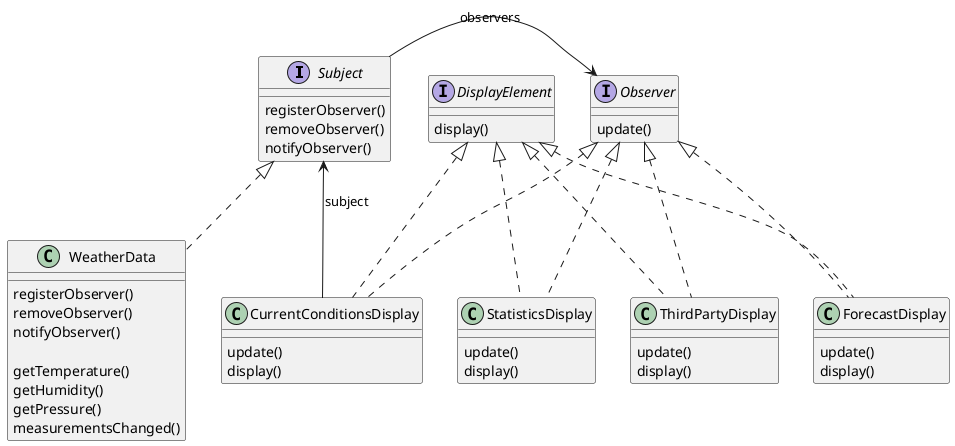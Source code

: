 @startuml
interface Subject {
    registerObserver()
    removeObserver()
    notifyObserver()
}

class WeatherData implements Subject {
    registerObserver()
    removeObserver()
    notifyObserver()

    getTemperature()
    getHumidity()
    getPressure()
    measurementsChanged()
}

interface Observer {
    update()
}

interface DisplayElement {
    display()
}

class CurrentConditionsDisplay implements DisplayElement,Observer {
    update()
    display()
}

class StatisticsDisplay implements DisplayElement,Observer {
    update()
    display()
}

class ForecastDisplay implements DisplayElement,Observer {
    update()
    display()
}

class ThirdPartyDisplay implements DisplayElement,Observer {
    update()
    display()
}

Subject -> Observer : observers
CurrentConditionsDisplay -> Subject : subject

@enduml